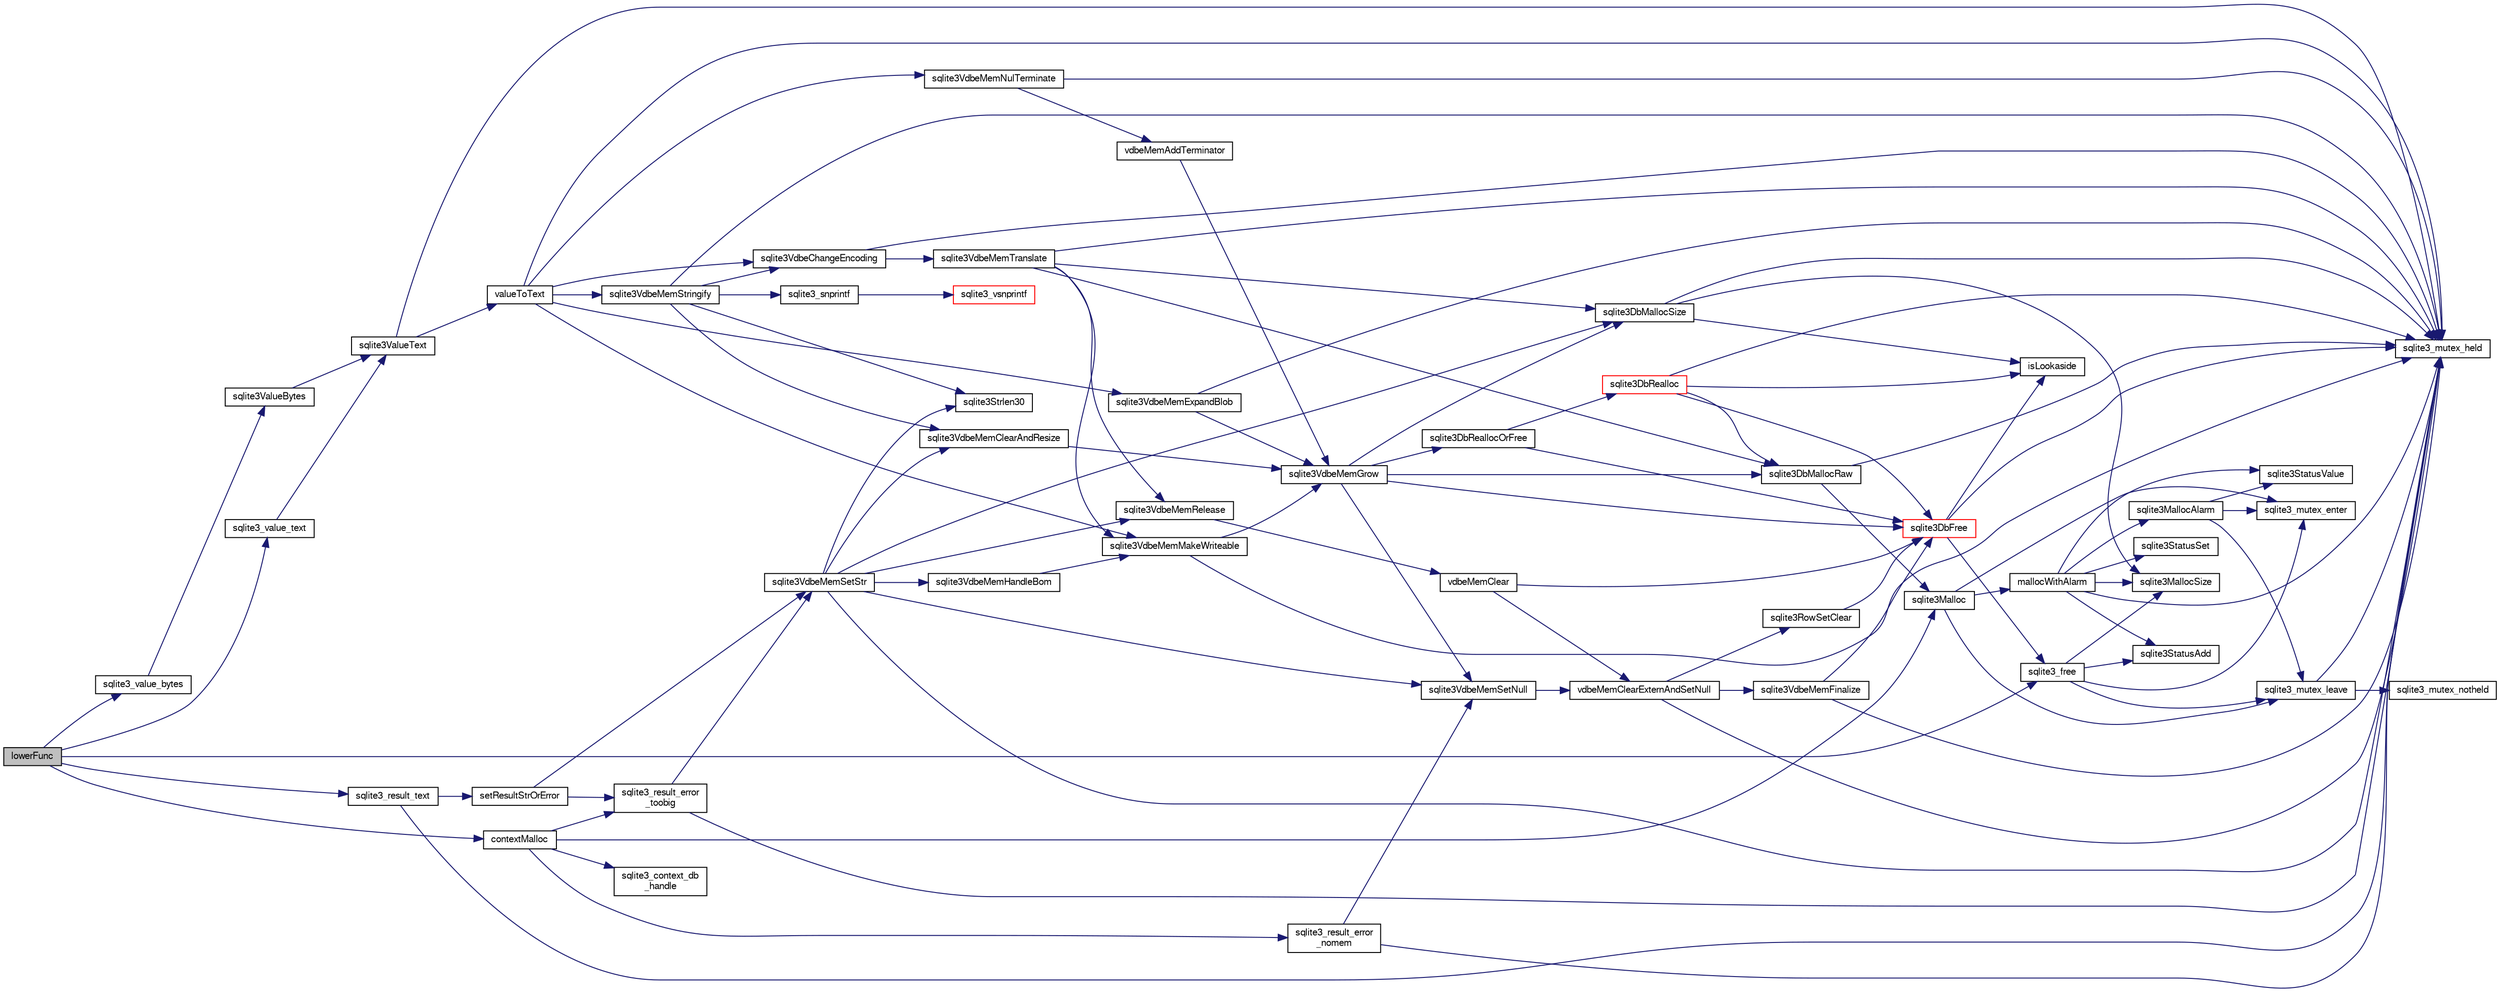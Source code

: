 digraph "lowerFunc"
{
  edge [fontname="FreeSans",fontsize="10",labelfontname="FreeSans",labelfontsize="10"];
  node [fontname="FreeSans",fontsize="10",shape=record];
  rankdir="LR";
  Node161877 [label="lowerFunc",height=0.2,width=0.4,color="black", fillcolor="grey75", style="filled", fontcolor="black"];
  Node161877 -> Node161878 [color="midnightblue",fontsize="10",style="solid",fontname="FreeSans"];
  Node161878 [label="sqlite3_value_text",height=0.2,width=0.4,color="black", fillcolor="white", style="filled",URL="$sqlite3_8c.html#aef2ace3239e6dd59c74110faa70f8171"];
  Node161878 -> Node161879 [color="midnightblue",fontsize="10",style="solid",fontname="FreeSans"];
  Node161879 [label="sqlite3ValueText",height=0.2,width=0.4,color="black", fillcolor="white", style="filled",URL="$sqlite3_8c.html#ad567a94e52d1adf81f4857fdba00a59b"];
  Node161879 -> Node161880 [color="midnightblue",fontsize="10",style="solid",fontname="FreeSans"];
  Node161880 [label="sqlite3_mutex_held",height=0.2,width=0.4,color="black", fillcolor="white", style="filled",URL="$sqlite3_8c.html#acf77da68932b6bc163c5e68547ecc3e7"];
  Node161879 -> Node161881 [color="midnightblue",fontsize="10",style="solid",fontname="FreeSans"];
  Node161881 [label="valueToText",height=0.2,width=0.4,color="black", fillcolor="white", style="filled",URL="$sqlite3_8c.html#abded1c4848e5c5901949c02af499044c"];
  Node161881 -> Node161880 [color="midnightblue",fontsize="10",style="solid",fontname="FreeSans"];
  Node161881 -> Node161882 [color="midnightblue",fontsize="10",style="solid",fontname="FreeSans"];
  Node161882 [label="sqlite3VdbeMemExpandBlob",height=0.2,width=0.4,color="black", fillcolor="white", style="filled",URL="$sqlite3_8c.html#afa1d06c05f058623f190c05aac4a5c7c"];
  Node161882 -> Node161880 [color="midnightblue",fontsize="10",style="solid",fontname="FreeSans"];
  Node161882 -> Node161883 [color="midnightblue",fontsize="10",style="solid",fontname="FreeSans"];
  Node161883 [label="sqlite3VdbeMemGrow",height=0.2,width=0.4,color="black", fillcolor="white", style="filled",URL="$sqlite3_8c.html#aba753c9690ae0ba31b5100945cf29447"];
  Node161883 -> Node161884 [color="midnightblue",fontsize="10",style="solid",fontname="FreeSans"];
  Node161884 [label="sqlite3DbMallocSize",height=0.2,width=0.4,color="black", fillcolor="white", style="filled",URL="$sqlite3_8c.html#aa397e5a8a03495203a0767abf0a71f86"];
  Node161884 -> Node161885 [color="midnightblue",fontsize="10",style="solid",fontname="FreeSans"];
  Node161885 [label="sqlite3MallocSize",height=0.2,width=0.4,color="black", fillcolor="white", style="filled",URL="$sqlite3_8c.html#acf5d2a5f35270bafb050bd2def576955"];
  Node161884 -> Node161880 [color="midnightblue",fontsize="10",style="solid",fontname="FreeSans"];
  Node161884 -> Node161886 [color="midnightblue",fontsize="10",style="solid",fontname="FreeSans"];
  Node161886 [label="isLookaside",height=0.2,width=0.4,color="black", fillcolor="white", style="filled",URL="$sqlite3_8c.html#a770fa05ff9717b75e16f4d968a77b897"];
  Node161883 -> Node161887 [color="midnightblue",fontsize="10",style="solid",fontname="FreeSans"];
  Node161887 [label="sqlite3DbReallocOrFree",height=0.2,width=0.4,color="black", fillcolor="white", style="filled",URL="$sqlite3_8c.html#a532a9fd62eeb46b61885a0fff075231c"];
  Node161887 -> Node161888 [color="midnightblue",fontsize="10",style="solid",fontname="FreeSans"];
  Node161888 [label="sqlite3DbRealloc",height=0.2,width=0.4,color="red", fillcolor="white", style="filled",URL="$sqlite3_8c.html#ae028f4902a9d29bcaf310ff289ee87dc"];
  Node161888 -> Node161880 [color="midnightblue",fontsize="10",style="solid",fontname="FreeSans"];
  Node161888 -> Node161889 [color="midnightblue",fontsize="10",style="solid",fontname="FreeSans"];
  Node161889 [label="sqlite3DbMallocRaw",height=0.2,width=0.4,color="black", fillcolor="white", style="filled",URL="$sqlite3_8c.html#abbe8be0cf7175e11ddc3e2218fad924e"];
  Node161889 -> Node161880 [color="midnightblue",fontsize="10",style="solid",fontname="FreeSans"];
  Node161889 -> Node161890 [color="midnightblue",fontsize="10",style="solid",fontname="FreeSans"];
  Node161890 [label="sqlite3Malloc",height=0.2,width=0.4,color="black", fillcolor="white", style="filled",URL="$sqlite3_8c.html#a361a2eaa846b1885f123abe46f5d8b2b"];
  Node161890 -> Node161891 [color="midnightblue",fontsize="10",style="solid",fontname="FreeSans"];
  Node161891 [label="sqlite3_mutex_enter",height=0.2,width=0.4,color="black", fillcolor="white", style="filled",URL="$sqlite3_8c.html#a1c12cde690bd89f104de5cbad12a6bf5"];
  Node161890 -> Node161892 [color="midnightblue",fontsize="10",style="solid",fontname="FreeSans"];
  Node161892 [label="mallocWithAlarm",height=0.2,width=0.4,color="black", fillcolor="white", style="filled",URL="$sqlite3_8c.html#ab070d5cf8e48ec8a6a43cf025d48598b"];
  Node161892 -> Node161880 [color="midnightblue",fontsize="10",style="solid",fontname="FreeSans"];
  Node161892 -> Node161893 [color="midnightblue",fontsize="10",style="solid",fontname="FreeSans"];
  Node161893 [label="sqlite3StatusSet",height=0.2,width=0.4,color="black", fillcolor="white", style="filled",URL="$sqlite3_8c.html#afec7586c01fcb5ea17dc9d7725a589d9"];
  Node161892 -> Node161894 [color="midnightblue",fontsize="10",style="solid",fontname="FreeSans"];
  Node161894 [label="sqlite3StatusValue",height=0.2,width=0.4,color="black", fillcolor="white", style="filled",URL="$sqlite3_8c.html#a30b8ac296c6e200c1fa57708d52c6ef6"];
  Node161892 -> Node161895 [color="midnightblue",fontsize="10",style="solid",fontname="FreeSans"];
  Node161895 [label="sqlite3MallocAlarm",height=0.2,width=0.4,color="black", fillcolor="white", style="filled",URL="$sqlite3_8c.html#ada66988e8471d1198f3219c062377508"];
  Node161895 -> Node161894 [color="midnightblue",fontsize="10",style="solid",fontname="FreeSans"];
  Node161895 -> Node161896 [color="midnightblue",fontsize="10",style="solid",fontname="FreeSans"];
  Node161896 [label="sqlite3_mutex_leave",height=0.2,width=0.4,color="black", fillcolor="white", style="filled",URL="$sqlite3_8c.html#a5838d235601dbd3c1fa993555c6bcc93"];
  Node161896 -> Node161880 [color="midnightblue",fontsize="10",style="solid",fontname="FreeSans"];
  Node161896 -> Node161897 [color="midnightblue",fontsize="10",style="solid",fontname="FreeSans"];
  Node161897 [label="sqlite3_mutex_notheld",height=0.2,width=0.4,color="black", fillcolor="white", style="filled",URL="$sqlite3_8c.html#a83967c837c1c000d3b5adcfaa688f5dc"];
  Node161895 -> Node161891 [color="midnightblue",fontsize="10",style="solid",fontname="FreeSans"];
  Node161892 -> Node161885 [color="midnightblue",fontsize="10",style="solid",fontname="FreeSans"];
  Node161892 -> Node161898 [color="midnightblue",fontsize="10",style="solid",fontname="FreeSans"];
  Node161898 [label="sqlite3StatusAdd",height=0.2,width=0.4,color="black", fillcolor="white", style="filled",URL="$sqlite3_8c.html#afa029f93586aeab4cc85360905dae9cd"];
  Node161890 -> Node161896 [color="midnightblue",fontsize="10",style="solid",fontname="FreeSans"];
  Node161888 -> Node161886 [color="midnightblue",fontsize="10",style="solid",fontname="FreeSans"];
  Node161888 -> Node161899 [color="midnightblue",fontsize="10",style="solid",fontname="FreeSans"];
  Node161899 [label="sqlite3DbFree",height=0.2,width=0.4,color="red", fillcolor="white", style="filled",URL="$sqlite3_8c.html#ac70ab821a6607b4a1b909582dc37a069"];
  Node161899 -> Node161880 [color="midnightblue",fontsize="10",style="solid",fontname="FreeSans"];
  Node161899 -> Node161886 [color="midnightblue",fontsize="10",style="solid",fontname="FreeSans"];
  Node161899 -> Node161901 [color="midnightblue",fontsize="10",style="solid",fontname="FreeSans"];
  Node161901 [label="sqlite3_free",height=0.2,width=0.4,color="black", fillcolor="white", style="filled",URL="$sqlite3_8c.html#a6552349e36a8a691af5487999ab09519"];
  Node161901 -> Node161891 [color="midnightblue",fontsize="10",style="solid",fontname="FreeSans"];
  Node161901 -> Node161898 [color="midnightblue",fontsize="10",style="solid",fontname="FreeSans"];
  Node161901 -> Node161885 [color="midnightblue",fontsize="10",style="solid",fontname="FreeSans"];
  Node161901 -> Node161896 [color="midnightblue",fontsize="10",style="solid",fontname="FreeSans"];
  Node161887 -> Node161899 [color="midnightblue",fontsize="10",style="solid",fontname="FreeSans"];
  Node161883 -> Node161899 [color="midnightblue",fontsize="10",style="solid",fontname="FreeSans"];
  Node161883 -> Node161889 [color="midnightblue",fontsize="10",style="solid",fontname="FreeSans"];
  Node161883 -> Node161999 [color="midnightblue",fontsize="10",style="solid",fontname="FreeSans"];
  Node161999 [label="sqlite3VdbeMemSetNull",height=0.2,width=0.4,color="black", fillcolor="white", style="filled",URL="$sqlite3_8c.html#ae01092c23aebaf8a3ebdf3954609b410"];
  Node161999 -> Node162000 [color="midnightblue",fontsize="10",style="solid",fontname="FreeSans"];
  Node162000 [label="vdbeMemClearExternAndSetNull",height=0.2,width=0.4,color="black", fillcolor="white", style="filled",URL="$sqlite3_8c.html#a29c41a360fb0e86b817777daf061230c"];
  Node162000 -> Node161880 [color="midnightblue",fontsize="10",style="solid",fontname="FreeSans"];
  Node162000 -> Node162001 [color="midnightblue",fontsize="10",style="solid",fontname="FreeSans"];
  Node162001 [label="sqlite3VdbeMemFinalize",height=0.2,width=0.4,color="black", fillcolor="white", style="filled",URL="$sqlite3_8c.html#a2568220f48ddef81b1c43e401042d9d2"];
  Node162001 -> Node161880 [color="midnightblue",fontsize="10",style="solid",fontname="FreeSans"];
  Node162001 -> Node161899 [color="midnightblue",fontsize="10",style="solid",fontname="FreeSans"];
  Node162000 -> Node162002 [color="midnightblue",fontsize="10",style="solid",fontname="FreeSans"];
  Node162002 [label="sqlite3RowSetClear",height=0.2,width=0.4,color="black", fillcolor="white", style="filled",URL="$sqlite3_8c.html#ae153de0cd969511a607e26deeca80342"];
  Node162002 -> Node161899 [color="midnightblue",fontsize="10",style="solid",fontname="FreeSans"];
  Node161881 -> Node162154 [color="midnightblue",fontsize="10",style="solid",fontname="FreeSans"];
  Node162154 [label="sqlite3VdbeChangeEncoding",height=0.2,width=0.4,color="black", fillcolor="white", style="filled",URL="$sqlite3_8c.html#aa7cf8e488bf8cf9ec18528f52a40de31"];
  Node162154 -> Node161880 [color="midnightblue",fontsize="10",style="solid",fontname="FreeSans"];
  Node162154 -> Node162155 [color="midnightblue",fontsize="10",style="solid",fontname="FreeSans"];
  Node162155 [label="sqlite3VdbeMemTranslate",height=0.2,width=0.4,color="black", fillcolor="white", style="filled",URL="$sqlite3_8c.html#adc5f07459f00d96ec7591be255d029f5"];
  Node162155 -> Node161880 [color="midnightblue",fontsize="10",style="solid",fontname="FreeSans"];
  Node162155 -> Node162007 [color="midnightblue",fontsize="10",style="solid",fontname="FreeSans"];
  Node162007 [label="sqlite3VdbeMemMakeWriteable",height=0.2,width=0.4,color="black", fillcolor="white", style="filled",URL="$sqlite3_8c.html#afabdd8032205a36c69ad191c6bbb6a34"];
  Node162007 -> Node161880 [color="midnightblue",fontsize="10",style="solid",fontname="FreeSans"];
  Node162007 -> Node161883 [color="midnightblue",fontsize="10",style="solid",fontname="FreeSans"];
  Node162155 -> Node161889 [color="midnightblue",fontsize="10",style="solid",fontname="FreeSans"];
  Node162155 -> Node162004 [color="midnightblue",fontsize="10",style="solid",fontname="FreeSans"];
  Node162004 [label="sqlite3VdbeMemRelease",height=0.2,width=0.4,color="black", fillcolor="white", style="filled",URL="$sqlite3_8c.html#a90606361dbeba88159fd6ff03fcc10cc"];
  Node162004 -> Node162005 [color="midnightblue",fontsize="10",style="solid",fontname="FreeSans"];
  Node162005 [label="vdbeMemClear",height=0.2,width=0.4,color="black", fillcolor="white", style="filled",URL="$sqlite3_8c.html#a489eef6e55ad0dadf67578726b935d12"];
  Node162005 -> Node162000 [color="midnightblue",fontsize="10",style="solid",fontname="FreeSans"];
  Node162005 -> Node161899 [color="midnightblue",fontsize="10",style="solid",fontname="FreeSans"];
  Node162155 -> Node161884 [color="midnightblue",fontsize="10",style="solid",fontname="FreeSans"];
  Node161881 -> Node162007 [color="midnightblue",fontsize="10",style="solid",fontname="FreeSans"];
  Node161881 -> Node162156 [color="midnightblue",fontsize="10",style="solid",fontname="FreeSans"];
  Node162156 [label="sqlite3VdbeMemNulTerminate",height=0.2,width=0.4,color="black", fillcolor="white", style="filled",URL="$sqlite3_8c.html#ad72ffa8a87fad7797ceeca0682df6aa3"];
  Node162156 -> Node161880 [color="midnightblue",fontsize="10",style="solid",fontname="FreeSans"];
  Node162156 -> Node162157 [color="midnightblue",fontsize="10",style="solid",fontname="FreeSans"];
  Node162157 [label="vdbeMemAddTerminator",height=0.2,width=0.4,color="black", fillcolor="white", style="filled",URL="$sqlite3_8c.html#a01c7c7c70bf090b2882bce28aa35c4c9"];
  Node162157 -> Node161883 [color="midnightblue",fontsize="10",style="solid",fontname="FreeSans"];
  Node161881 -> Node162158 [color="midnightblue",fontsize="10",style="solid",fontname="FreeSans"];
  Node162158 [label="sqlite3VdbeMemStringify",height=0.2,width=0.4,color="black", fillcolor="white", style="filled",URL="$sqlite3_8c.html#aaf8a4e6bd1059297d279570e30b7680a"];
  Node162158 -> Node161880 [color="midnightblue",fontsize="10",style="solid",fontname="FreeSans"];
  Node162158 -> Node162003 [color="midnightblue",fontsize="10",style="solid",fontname="FreeSans"];
  Node162003 [label="sqlite3VdbeMemClearAndResize",height=0.2,width=0.4,color="black", fillcolor="white", style="filled",URL="$sqlite3_8c.html#add082be4aa46084ecdf023cfac898231"];
  Node162003 -> Node161883 [color="midnightblue",fontsize="10",style="solid",fontname="FreeSans"];
  Node162158 -> Node162072 [color="midnightblue",fontsize="10",style="solid",fontname="FreeSans"];
  Node162072 [label="sqlite3_snprintf",height=0.2,width=0.4,color="black", fillcolor="white", style="filled",URL="$sqlite3_8c.html#aa2695a752e971577f5784122f2013c40"];
  Node162072 -> Node162073 [color="midnightblue",fontsize="10",style="solid",fontname="FreeSans"];
  Node162073 [label="sqlite3_vsnprintf",height=0.2,width=0.4,color="red", fillcolor="white", style="filled",URL="$sqlite3_8c.html#a0862c03aea71d62847e452aa655add42"];
  Node162158 -> Node161948 [color="midnightblue",fontsize="10",style="solid",fontname="FreeSans"];
  Node161948 [label="sqlite3Strlen30",height=0.2,width=0.4,color="black", fillcolor="white", style="filled",URL="$sqlite3_8c.html#a3dcd80ba41f1a308193dee74857b62a7"];
  Node162158 -> Node162154 [color="midnightblue",fontsize="10",style="solid",fontname="FreeSans"];
  Node161877 -> Node161993 [color="midnightblue",fontsize="10",style="solid",fontname="FreeSans"];
  Node161993 [label="sqlite3_value_bytes",height=0.2,width=0.4,color="black", fillcolor="white", style="filled",URL="$sqlite3_8c.html#aee6da873358a81b4bbbe1284f157b146"];
  Node161993 -> Node161994 [color="midnightblue",fontsize="10",style="solid",fontname="FreeSans"];
  Node161994 [label="sqlite3ValueBytes",height=0.2,width=0.4,color="black", fillcolor="white", style="filled",URL="$sqlite3_8c.html#a2eac906bf499092dbbbfbb47ae75ad06"];
  Node161994 -> Node161879 [color="midnightblue",fontsize="10",style="solid",fontname="FreeSans"];
  Node161877 -> Node161995 [color="midnightblue",fontsize="10",style="solid",fontname="FreeSans"];
  Node161995 [label="contextMalloc",height=0.2,width=0.4,color="black", fillcolor="white", style="filled",URL="$sqlite3_8c.html#a09e5794a0f9a8269eda3bc32d43d63c9"];
  Node161995 -> Node161996 [color="midnightblue",fontsize="10",style="solid",fontname="FreeSans"];
  Node161996 [label="sqlite3_context_db\l_handle",height=0.2,width=0.4,color="black", fillcolor="white", style="filled",URL="$sqlite3_8c.html#a4b82e673c3dcc88c179e2bae5629fa60"];
  Node161995 -> Node161997 [color="midnightblue",fontsize="10",style="solid",fontname="FreeSans"];
  Node161997 [label="sqlite3_result_error\l_toobig",height=0.2,width=0.4,color="black", fillcolor="white", style="filled",URL="$sqlite3_8c.html#ad4f0c5e8c9421d0c4550c1a108221abe"];
  Node161997 -> Node161880 [color="midnightblue",fontsize="10",style="solid",fontname="FreeSans"];
  Node161997 -> Node161998 [color="midnightblue",fontsize="10",style="solid",fontname="FreeSans"];
  Node161998 [label="sqlite3VdbeMemSetStr",height=0.2,width=0.4,color="black", fillcolor="white", style="filled",URL="$sqlite3_8c.html#a9697bec7c3b512483638ea3646191d7d"];
  Node161998 -> Node161880 [color="midnightblue",fontsize="10",style="solid",fontname="FreeSans"];
  Node161998 -> Node161999 [color="midnightblue",fontsize="10",style="solid",fontname="FreeSans"];
  Node161998 -> Node161948 [color="midnightblue",fontsize="10",style="solid",fontname="FreeSans"];
  Node161998 -> Node162003 [color="midnightblue",fontsize="10",style="solid",fontname="FreeSans"];
  Node161998 -> Node162004 [color="midnightblue",fontsize="10",style="solid",fontname="FreeSans"];
  Node161998 -> Node161884 [color="midnightblue",fontsize="10",style="solid",fontname="FreeSans"];
  Node161998 -> Node162006 [color="midnightblue",fontsize="10",style="solid",fontname="FreeSans"];
  Node162006 [label="sqlite3VdbeMemHandleBom",height=0.2,width=0.4,color="black", fillcolor="white", style="filled",URL="$sqlite3_8c.html#a8ac47607e6893715d335a0f6f4b58e3e"];
  Node162006 -> Node162007 [color="midnightblue",fontsize="10",style="solid",fontname="FreeSans"];
  Node161995 -> Node161890 [color="midnightblue",fontsize="10",style="solid",fontname="FreeSans"];
  Node161995 -> Node162008 [color="midnightblue",fontsize="10",style="solid",fontname="FreeSans"];
  Node162008 [label="sqlite3_result_error\l_nomem",height=0.2,width=0.4,color="black", fillcolor="white", style="filled",URL="$sqlite3_8c.html#aa3c1191fb83e4e8bdde15f13d05bd82a"];
  Node162008 -> Node161880 [color="midnightblue",fontsize="10",style="solid",fontname="FreeSans"];
  Node162008 -> Node161999 [color="midnightblue",fontsize="10",style="solid",fontname="FreeSans"];
  Node161877 -> Node162010 [color="midnightblue",fontsize="10",style="solid",fontname="FreeSans"];
  Node162010 [label="sqlite3_result_text",height=0.2,width=0.4,color="black", fillcolor="white", style="filled",URL="$sqlite3_8c.html#a2c06bc83045bd7986b89e5e8bd689bdf"];
  Node162010 -> Node161880 [color="midnightblue",fontsize="10",style="solid",fontname="FreeSans"];
  Node162010 -> Node162011 [color="midnightblue",fontsize="10",style="solid",fontname="FreeSans"];
  Node162011 [label="setResultStrOrError",height=0.2,width=0.4,color="black", fillcolor="white", style="filled",URL="$sqlite3_8c.html#af1d0f45c261a19434fad327798cc6d6b"];
  Node162011 -> Node161998 [color="midnightblue",fontsize="10",style="solid",fontname="FreeSans"];
  Node162011 -> Node161997 [color="midnightblue",fontsize="10",style="solid",fontname="FreeSans"];
  Node161877 -> Node161901 [color="midnightblue",fontsize="10",style="solid",fontname="FreeSans"];
}
